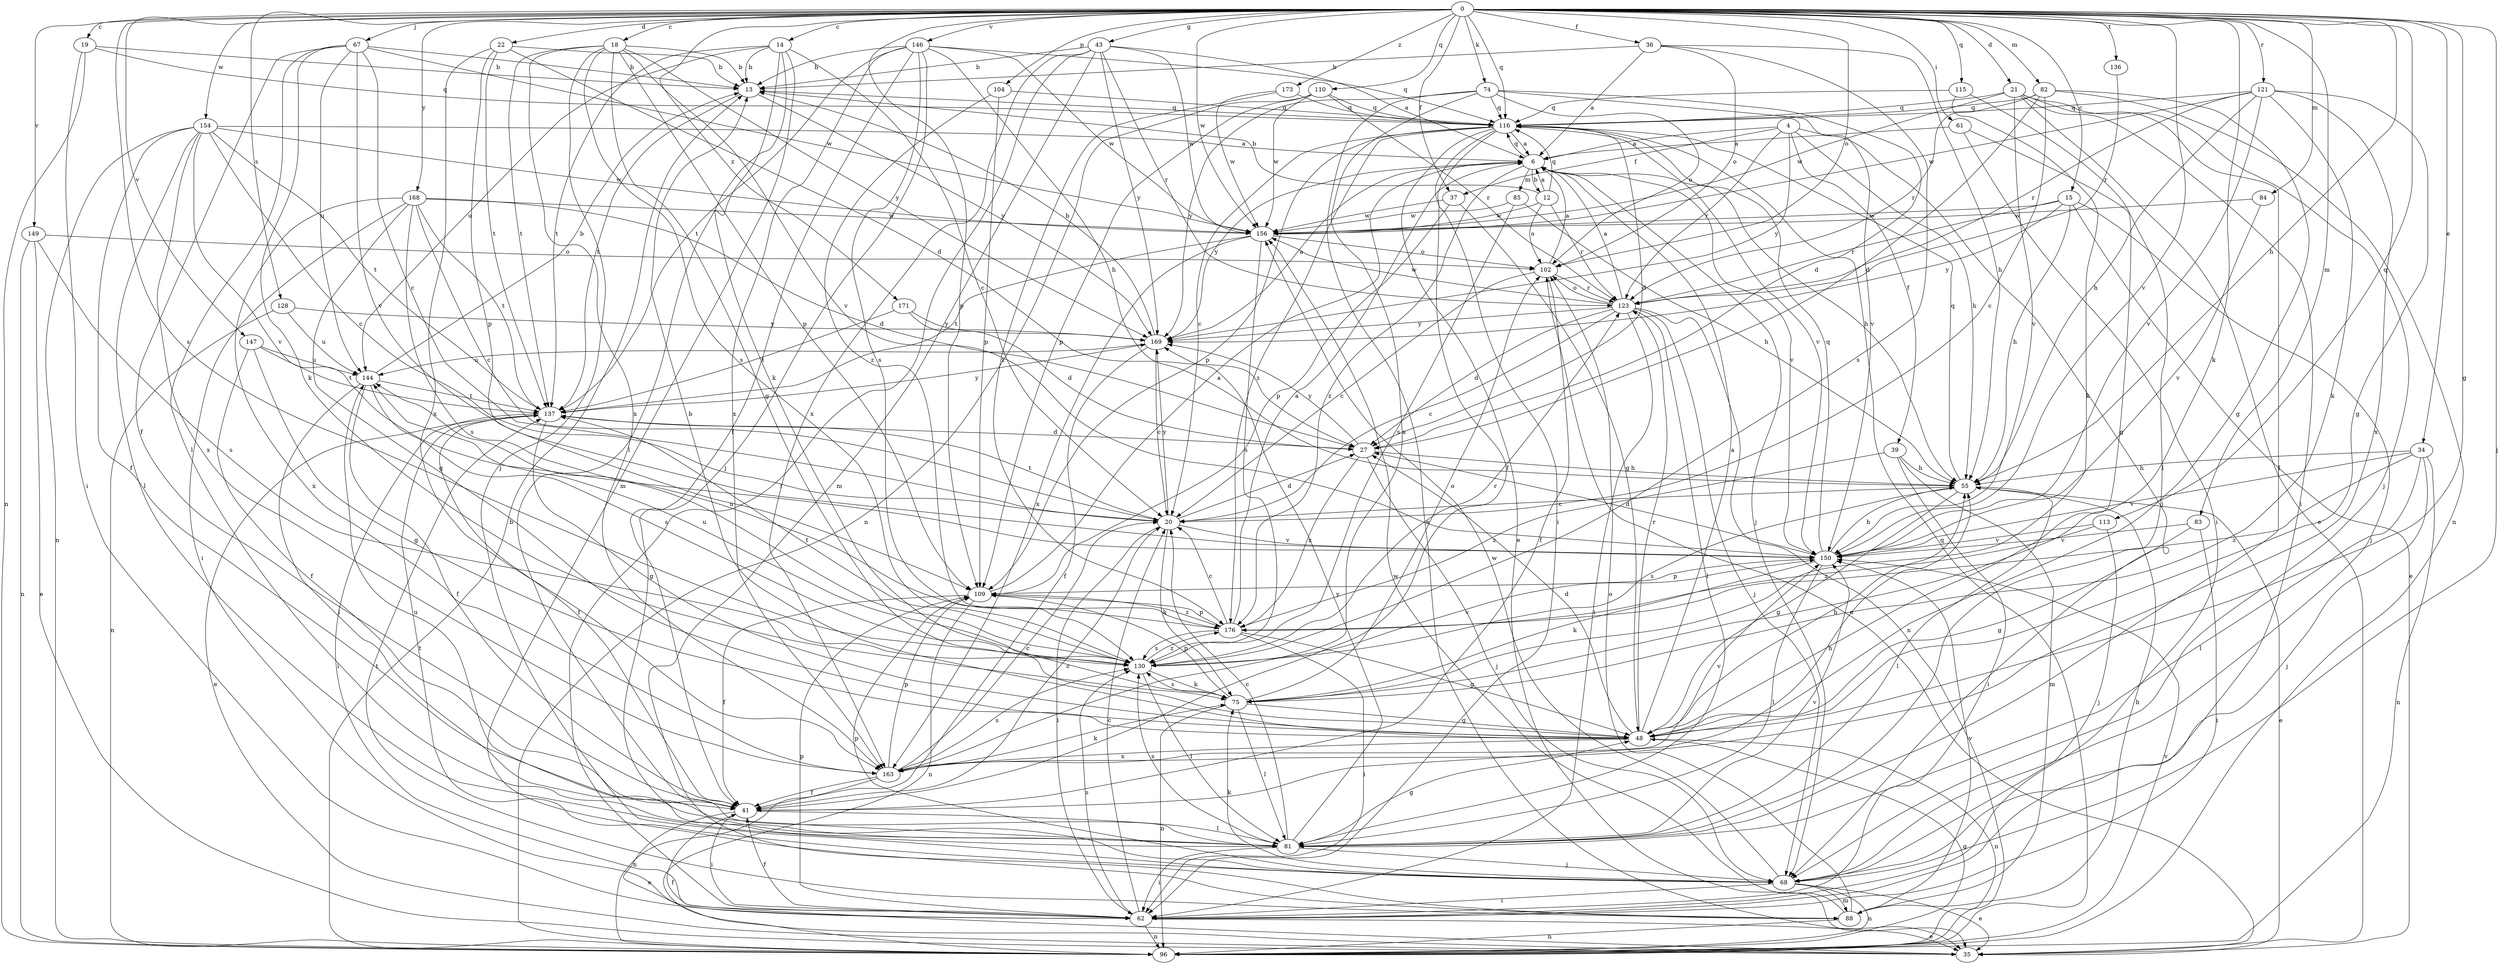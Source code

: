 strict digraph  {
0;
4;
6;
12;
13;
14;
15;
18;
19;
20;
21;
22;
27;
34;
35;
36;
37;
39;
41;
43;
48;
55;
61;
62;
67;
68;
74;
75;
81;
82;
83;
84;
85;
88;
96;
102;
104;
109;
110;
113;
115;
116;
121;
123;
128;
130;
136;
137;
144;
146;
147;
149;
150;
154;
156;
163;
168;
169;
171;
173;
176;
0 -> 14  [label=c];
0 -> 15  [label=c];
0 -> 18  [label=c];
0 -> 19  [label=c];
0 -> 21  [label=d];
0 -> 22  [label=d];
0 -> 34  [label=e];
0 -> 36  [label=f];
0 -> 37  [label=f];
0 -> 43  [label=g];
0 -> 48  [label=g];
0 -> 55  [label=h];
0 -> 61  [label=i];
0 -> 67  [label=j];
0 -> 68  [label=j];
0 -> 74  [label=k];
0 -> 75  [label=k];
0 -> 82  [label=m];
0 -> 83  [label=m];
0 -> 84  [label=m];
0 -> 102  [label=o];
0 -> 104  [label=p];
0 -> 109  [label=p];
0 -> 110  [label=q];
0 -> 113  [label=q];
0 -> 115  [label=q];
0 -> 116  [label=q];
0 -> 121  [label=r];
0 -> 128  [label=s];
0 -> 130  [label=s];
0 -> 136  [label=t];
0 -> 146  [label=v];
0 -> 147  [label=v];
0 -> 149  [label=v];
0 -> 150  [label=v];
0 -> 154  [label=w];
0 -> 156  [label=w];
0 -> 168  [label=y];
0 -> 171  [label=z];
0 -> 173  [label=z];
4 -> 6  [label=a];
4 -> 37  [label=f];
4 -> 39  [label=f];
4 -> 55  [label=h];
4 -> 68  [label=j];
4 -> 123  [label=r];
4 -> 169  [label=y];
6 -> 12  [label=b];
6 -> 55  [label=h];
6 -> 68  [label=j];
6 -> 85  [label=m];
6 -> 116  [label=q];
6 -> 150  [label=v];
6 -> 169  [label=y];
6 -> 176  [label=z];
12 -> 6  [label=a];
12 -> 13  [label=b];
12 -> 102  [label=o];
12 -> 116  [label=q];
12 -> 123  [label=r];
12 -> 156  [label=w];
13 -> 116  [label=q];
13 -> 137  [label=t];
13 -> 169  [label=y];
14 -> 13  [label=b];
14 -> 20  [label=c];
14 -> 75  [label=k];
14 -> 81  [label=l];
14 -> 88  [label=m];
14 -> 137  [label=t];
14 -> 144  [label=u];
15 -> 35  [label=e];
15 -> 55  [label=h];
15 -> 68  [label=j];
15 -> 123  [label=r];
15 -> 156  [label=w];
15 -> 169  [label=y];
18 -> 13  [label=b];
18 -> 48  [label=g];
18 -> 68  [label=j];
18 -> 109  [label=p];
18 -> 130  [label=s];
18 -> 137  [label=t];
18 -> 150  [label=v];
18 -> 163  [label=x];
18 -> 169  [label=y];
19 -> 13  [label=b];
19 -> 62  [label=i];
19 -> 96  [label=n];
19 -> 116  [label=q];
20 -> 27  [label=d];
20 -> 62  [label=i];
20 -> 75  [label=k];
20 -> 137  [label=t];
20 -> 150  [label=v];
20 -> 169  [label=y];
21 -> 35  [label=e];
21 -> 62  [label=i];
21 -> 68  [label=j];
21 -> 81  [label=l];
21 -> 116  [label=q];
21 -> 150  [label=v];
21 -> 156  [label=w];
22 -> 13  [label=b];
22 -> 27  [label=d];
22 -> 109  [label=p];
22 -> 137  [label=t];
22 -> 163  [label=x];
27 -> 55  [label=h];
27 -> 68  [label=j];
27 -> 169  [label=y];
27 -> 176  [label=z];
34 -> 55  [label=h];
34 -> 68  [label=j];
34 -> 81  [label=l];
34 -> 96  [label=n];
34 -> 150  [label=v];
34 -> 176  [label=z];
35 -> 41  [label=f];
35 -> 102  [label=o];
36 -> 6  [label=a];
36 -> 13  [label=b];
36 -> 55  [label=h];
36 -> 102  [label=o];
36 -> 130  [label=s];
37 -> 48  [label=g];
37 -> 109  [label=p];
37 -> 156  [label=w];
39 -> 55  [label=h];
39 -> 62  [label=i];
39 -> 88  [label=m];
39 -> 176  [label=z];
41 -> 20  [label=c];
41 -> 35  [label=e];
41 -> 55  [label=h];
41 -> 62  [label=i];
41 -> 81  [label=l];
43 -> 6  [label=a];
43 -> 13  [label=b];
43 -> 62  [label=i];
43 -> 88  [label=m];
43 -> 123  [label=r];
43 -> 156  [label=w];
43 -> 163  [label=x];
43 -> 169  [label=y];
48 -> 6  [label=a];
48 -> 13  [label=b];
48 -> 27  [label=d];
48 -> 55  [label=h];
48 -> 96  [label=n];
48 -> 123  [label=r];
48 -> 163  [label=x];
55 -> 20  [label=c];
55 -> 35  [label=e];
55 -> 48  [label=g];
55 -> 81  [label=l];
55 -> 116  [label=q];
55 -> 130  [label=s];
61 -> 6  [label=a];
61 -> 48  [label=g];
61 -> 62  [label=i];
62 -> 20  [label=c];
62 -> 35  [label=e];
62 -> 41  [label=f];
62 -> 96  [label=n];
62 -> 109  [label=p];
62 -> 130  [label=s];
67 -> 13  [label=b];
67 -> 20  [label=c];
67 -> 41  [label=f];
67 -> 75  [label=k];
67 -> 81  [label=l];
67 -> 144  [label=u];
67 -> 150  [label=v];
67 -> 156  [label=w];
68 -> 35  [label=e];
68 -> 62  [label=i];
68 -> 75  [label=k];
68 -> 88  [label=m];
68 -> 96  [label=n];
68 -> 109  [label=p];
68 -> 137  [label=t];
68 -> 156  [label=w];
74 -> 27  [label=d];
74 -> 35  [label=e];
74 -> 102  [label=o];
74 -> 116  [label=q];
74 -> 150  [label=v];
74 -> 163  [label=x];
74 -> 169  [label=y];
75 -> 48  [label=g];
75 -> 81  [label=l];
75 -> 96  [label=n];
75 -> 102  [label=o];
75 -> 109  [label=p];
75 -> 130  [label=s];
81 -> 20  [label=c];
81 -> 48  [label=g];
81 -> 62  [label=i];
81 -> 68  [label=j];
81 -> 130  [label=s];
81 -> 144  [label=u];
81 -> 150  [label=v];
81 -> 169  [label=y];
82 -> 20  [label=c];
82 -> 27  [label=d];
82 -> 48  [label=g];
82 -> 96  [label=n];
82 -> 116  [label=q];
82 -> 123  [label=r];
83 -> 48  [label=g];
83 -> 62  [label=i];
83 -> 150  [label=v];
84 -> 150  [label=v];
84 -> 156  [label=w];
85 -> 55  [label=h];
85 -> 130  [label=s];
85 -> 156  [label=w];
88 -> 55  [label=h];
88 -> 96  [label=n];
88 -> 102  [label=o];
88 -> 137  [label=t];
88 -> 150  [label=v];
88 -> 156  [label=w];
96 -> 13  [label=b];
96 -> 48  [label=g];
96 -> 116  [label=q];
96 -> 150  [label=v];
102 -> 6  [label=a];
102 -> 20  [label=c];
102 -> 41  [label=f];
102 -> 123  [label=r];
104 -> 109  [label=p];
104 -> 116  [label=q];
104 -> 176  [label=z];
109 -> 6  [label=a];
109 -> 41  [label=f];
109 -> 96  [label=n];
109 -> 176  [label=z];
110 -> 96  [label=n];
110 -> 109  [label=p];
110 -> 116  [label=q];
110 -> 123  [label=r];
110 -> 156  [label=w];
113 -> 68  [label=j];
113 -> 150  [label=v];
113 -> 176  [label=z];
115 -> 75  [label=k];
115 -> 81  [label=l];
115 -> 116  [label=q];
116 -> 6  [label=a];
116 -> 20  [label=c];
116 -> 27  [label=d];
116 -> 35  [label=e];
116 -> 41  [label=f];
116 -> 62  [label=i];
116 -> 109  [label=p];
116 -> 150  [label=v];
116 -> 176  [label=z];
121 -> 48  [label=g];
121 -> 55  [label=h];
121 -> 75  [label=k];
121 -> 116  [label=q];
121 -> 123  [label=r];
121 -> 150  [label=v];
121 -> 156  [label=w];
121 -> 163  [label=x];
123 -> 6  [label=a];
123 -> 20  [label=c];
123 -> 27  [label=d];
123 -> 62  [label=i];
123 -> 68  [label=j];
123 -> 81  [label=l];
123 -> 96  [label=n];
123 -> 102  [label=o];
123 -> 156  [label=w];
123 -> 169  [label=y];
128 -> 96  [label=n];
128 -> 144  [label=u];
128 -> 169  [label=y];
130 -> 75  [label=k];
130 -> 81  [label=l];
130 -> 123  [label=r];
130 -> 137  [label=t];
130 -> 144  [label=u];
130 -> 150  [label=v];
130 -> 176  [label=z];
136 -> 123  [label=r];
137 -> 27  [label=d];
137 -> 35  [label=e];
137 -> 41  [label=f];
137 -> 48  [label=g];
137 -> 62  [label=i];
137 -> 169  [label=y];
144 -> 13  [label=b];
144 -> 41  [label=f];
144 -> 81  [label=l];
144 -> 130  [label=s];
144 -> 137  [label=t];
146 -> 13  [label=b];
146 -> 41  [label=f];
146 -> 55  [label=h];
146 -> 68  [label=j];
146 -> 116  [label=q];
146 -> 130  [label=s];
146 -> 137  [label=t];
146 -> 156  [label=w];
146 -> 163  [label=x];
147 -> 41  [label=f];
147 -> 48  [label=g];
147 -> 137  [label=t];
147 -> 144  [label=u];
149 -> 35  [label=e];
149 -> 96  [label=n];
149 -> 102  [label=o];
149 -> 130  [label=s];
150 -> 27  [label=d];
150 -> 55  [label=h];
150 -> 75  [label=k];
150 -> 81  [label=l];
150 -> 109  [label=p];
150 -> 116  [label=q];
154 -> 6  [label=a];
154 -> 20  [label=c];
154 -> 41  [label=f];
154 -> 81  [label=l];
154 -> 96  [label=n];
154 -> 137  [label=t];
154 -> 150  [label=v];
154 -> 156  [label=w];
154 -> 163  [label=x];
156 -> 102  [label=o];
156 -> 130  [label=s];
156 -> 137  [label=t];
156 -> 163  [label=x];
163 -> 20  [label=c];
163 -> 41  [label=f];
163 -> 75  [label=k];
163 -> 96  [label=n];
163 -> 109  [label=p];
163 -> 130  [label=s];
163 -> 150  [label=v];
168 -> 20  [label=c];
168 -> 27  [label=d];
168 -> 48  [label=g];
168 -> 62  [label=i];
168 -> 130  [label=s];
168 -> 137  [label=t];
168 -> 156  [label=w];
168 -> 163  [label=x];
169 -> 6  [label=a];
169 -> 13  [label=b];
169 -> 20  [label=c];
169 -> 41  [label=f];
169 -> 144  [label=u];
171 -> 27  [label=d];
171 -> 137  [label=t];
171 -> 169  [label=y];
173 -> 116  [label=q];
173 -> 156  [label=w];
173 -> 176  [label=z];
176 -> 6  [label=a];
176 -> 20  [label=c];
176 -> 48  [label=g];
176 -> 62  [label=i];
176 -> 109  [label=p];
176 -> 130  [label=s];
176 -> 144  [label=u];
}
